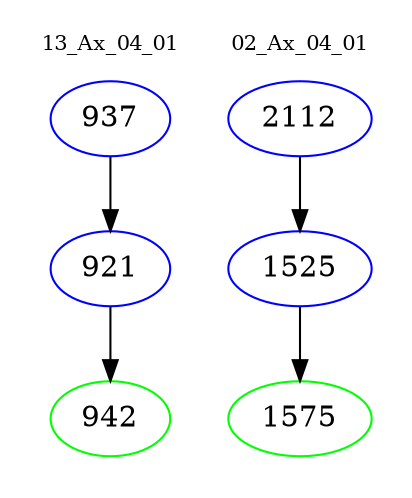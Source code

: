 digraph{
subgraph cluster_0 {
color = white
label = "13_Ax_04_01";
fontsize=10;
T0_937 [label="937", color="blue"]
T0_937 -> T0_921 [color="black"]
T0_921 [label="921", color="blue"]
T0_921 -> T0_942 [color="black"]
T0_942 [label="942", color="green"]
}
subgraph cluster_1 {
color = white
label = "02_Ax_04_01";
fontsize=10;
T1_2112 [label="2112", color="blue"]
T1_2112 -> T1_1525 [color="black"]
T1_1525 [label="1525", color="blue"]
T1_1525 -> T1_1575 [color="black"]
T1_1575 [label="1575", color="green"]
}
}
